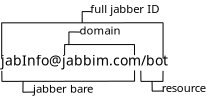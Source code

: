 <?xml version="1.0" encoding="UTF-8"?>
<dia:diagram xmlns:dia="http://www.lysator.liu.se/~alla/dia/">
  <dia:layer name="Background" visible="true" active="true">
    <dia:object type="Standard - Text" version="1" id="O0">
      <dia:attribute name="obj_pos">
        <dia:point val="37.1,16.8"/>
      </dia:attribute>
      <dia:attribute name="obj_bb">
        <dia:rectangle val="37.1,16.152;45.635,16.965"/>
      </dia:attribute>
      <dia:attribute name="text">
        <dia:composite type="text">
          <dia:attribute name="string">
            <dia:string>#jabInfo@jabbim.com/bot#</dia:string>
          </dia:attribute>
          <dia:attribute name="font">
            <dia:font family="sans" style="0" name="Helvetica"/>
          </dia:attribute>
          <dia:attribute name="height">
            <dia:real val="0.871"/>
          </dia:attribute>
          <dia:attribute name="pos">
            <dia:point val="37.1,16.8"/>
          </dia:attribute>
          <dia:attribute name="color">
            <dia:color val="#000000"/>
          </dia:attribute>
          <dia:attribute name="alignment">
            <dia:enum val="0"/>
          </dia:attribute>
        </dia:composite>
      </dia:attribute>
      <dia:attribute name="valign">
        <dia:enum val="3"/>
      </dia:attribute>
    </dia:object>
    <dia:object type="Standard - Line" version="0" id="O1">
      <dia:attribute name="obj_pos">
        <dia:point val="37.141,17.066"/>
      </dia:attribute>
      <dia:attribute name="obj_bb">
        <dia:rectangle val="37.126,17.05;37.161,17.609"/>
      </dia:attribute>
      <dia:attribute name="conn_endpoints">
        <dia:point val="37.141,17.066"/>
        <dia:point val="37.146,17.594"/>
      </dia:attribute>
      <dia:attribute name="numcp">
        <dia:int val="1"/>
      </dia:attribute>
      <dia:attribute name="line_width">
        <dia:real val="0.03"/>
      </dia:attribute>
    </dia:object>
    <dia:object type="Standard - Line" version="0" id="O2">
      <dia:attribute name="obj_pos">
        <dia:point val="43.777,17.044"/>
      </dia:attribute>
      <dia:attribute name="obj_bb">
        <dia:rectangle val="43.762,17.029;43.794,17.604"/>
      </dia:attribute>
      <dia:attribute name="conn_endpoints">
        <dia:point val="43.777,17.044"/>
        <dia:point val="43.779,17.589"/>
      </dia:attribute>
      <dia:attribute name="numcp">
        <dia:int val="1"/>
      </dia:attribute>
      <dia:attribute name="line_width">
        <dia:real val="0.03"/>
      </dia:attribute>
    </dia:object>
    <dia:object type="Standard - Line" version="0" id="O3">
      <dia:attribute name="obj_pos">
        <dia:point val="40.285,15.736"/>
      </dia:attribute>
      <dia:attribute name="obj_bb">
        <dia:rectangle val="40.262,15.721;40.3,16.29"/>
      </dia:attribute>
      <dia:attribute name="conn_endpoints">
        <dia:point val="40.285,15.736"/>
        <dia:point val="40.277,16.275"/>
      </dia:attribute>
      <dia:attribute name="numcp">
        <dia:int val="1"/>
      </dia:attribute>
      <dia:attribute name="line_width">
        <dia:real val="0.03"/>
      </dia:attribute>
    </dia:object>
    <dia:object type="Standard - Line" version="0" id="O4">
      <dia:attribute name="obj_pos">
        <dia:point val="43.773,15.74"/>
      </dia:attribute>
      <dia:attribute name="obj_bb">
        <dia:rectangle val="43.757,15.725;43.792,16.296"/>
      </dia:attribute>
      <dia:attribute name="conn_endpoints">
        <dia:point val="43.773,15.74"/>
        <dia:point val="43.777,16.281"/>
      </dia:attribute>
      <dia:attribute name="numcp">
        <dia:int val="1"/>
      </dia:attribute>
      <dia:attribute name="line_width">
        <dia:real val="0.03"/>
      </dia:attribute>
    </dia:object>
    <dia:object type="Standard - Line" version="0" id="O5">
      <dia:attribute name="obj_pos">
        <dia:point val="43.783,17.581"/>
      </dia:attribute>
      <dia:attribute name="obj_bb">
        <dia:rectangle val="37.126,17.566;43.798,17.606"/>
      </dia:attribute>
      <dia:attribute name="conn_endpoints">
        <dia:point val="43.783,17.581"/>
        <dia:point val="37.141,17.591"/>
      </dia:attribute>
      <dia:attribute name="numcp">
        <dia:int val="1"/>
      </dia:attribute>
      <dia:attribute name="line_width">
        <dia:real val="0.03"/>
      </dia:attribute>
    </dia:object>
    <dia:object type="Standard - Line" version="0" id="O6">
      <dia:attribute name="obj_pos">
        <dia:point val="38.203,17.591"/>
      </dia:attribute>
      <dia:attribute name="obj_bb">
        <dia:rectangle val="38.181,17.575;38.218,18.153"/>
      </dia:attribute>
      <dia:attribute name="conn_endpoints">
        <dia:point val="38.203,17.591"/>
        <dia:point val="38.196,18.137"/>
      </dia:attribute>
      <dia:attribute name="numcp">
        <dia:int val="1"/>
      </dia:attribute>
      <dia:attribute name="line_width">
        <dia:real val="0.03"/>
      </dia:attribute>
    </dia:object>
    <dia:object type="Standard - Line" version="0" id="O7">
      <dia:attribute name="obj_pos">
        <dia:point val="40.278,15.753"/>
      </dia:attribute>
      <dia:attribute name="obj_bb">
        <dia:rectangle val="40.263,15.735;43.792,15.768"/>
      </dia:attribute>
      <dia:attribute name="conn_endpoints">
        <dia:point val="40.278,15.753"/>
        <dia:point val="43.777,15.75"/>
      </dia:attribute>
      <dia:attribute name="numcp">
        <dia:int val="1"/>
      </dia:attribute>
      <dia:attribute name="line_width">
        <dia:real val="0.03"/>
      </dia:attribute>
    </dia:object>
    <dia:object type="Standard - Line" version="0" id="O8">
      <dia:attribute name="obj_pos">
        <dia:point val="40.497,15.116"/>
      </dia:attribute>
      <dia:attribute name="obj_bb">
        <dia:rectangle val="40.481,15.101;40.512,15.752"/>
      </dia:attribute>
      <dia:attribute name="conn_endpoints">
        <dia:point val="40.497,15.116"/>
        <dia:point val="40.496,15.738"/>
      </dia:attribute>
      <dia:attribute name="numcp">
        <dia:int val="1"/>
      </dia:attribute>
      <dia:attribute name="line_width">
        <dia:real val="0.03"/>
      </dia:attribute>
    </dia:object>
    <dia:object type="Standard - Text" version="1" id="O9">
      <dia:attribute name="obj_pos">
        <dia:point val="38.703,18.166"/>
      </dia:attribute>
      <dia:attribute name="obj_bb">
        <dia:rectangle val="38.703,17.641;41.951,18.301"/>
      </dia:attribute>
      <dia:attribute name="text">
        <dia:composite type="text">
          <dia:attribute name="string">
            <dia:string>#jabber bare#</dia:string>
          </dia:attribute>
          <dia:attribute name="font">
            <dia:font family="sans" style="0" name="Helvetica"/>
          </dia:attribute>
          <dia:attribute name="height">
            <dia:real val="0.706"/>
          </dia:attribute>
          <dia:attribute name="pos">
            <dia:point val="38.703,18.166"/>
          </dia:attribute>
          <dia:attribute name="color">
            <dia:color val="#000000"/>
          </dia:attribute>
          <dia:attribute name="alignment">
            <dia:enum val="0"/>
          </dia:attribute>
        </dia:composite>
      </dia:attribute>
      <dia:attribute name="valign">
        <dia:enum val="3"/>
      </dia:attribute>
    </dia:object>
    <dia:object type="Standard - Line" version="0" id="O10">
      <dia:attribute name="obj_pos">
        <dia:point val="44.647,18.078"/>
      </dia:attribute>
      <dia:attribute name="obj_bb">
        <dia:rectangle val="44.632,18.06;45.236,18.093"/>
      </dia:attribute>
      <dia:attribute name="conn_endpoints">
        <dia:point val="44.647,18.078"/>
        <dia:point val="45.221,18.075"/>
      </dia:attribute>
      <dia:attribute name="numcp">
        <dia:int val="1"/>
      </dia:attribute>
      <dia:attribute name="line_width">
        <dia:real val="0.03"/>
      </dia:attribute>
    </dia:object>
    <dia:object type="Standard - Line" version="0" id="O11">
      <dia:attribute name="obj_pos">
        <dia:point val="40.491,15.12"/>
      </dia:attribute>
      <dia:attribute name="obj_bb">
        <dia:rectangle val="40.476,15.105;41.067,15.14"/>
      </dia:attribute>
      <dia:attribute name="conn_endpoints">
        <dia:point val="40.491,15.12"/>
        <dia:point val="41.052,15.125"/>
      </dia:attribute>
      <dia:attribute name="numcp">
        <dia:int val="1"/>
      </dia:attribute>
      <dia:attribute name="line_width">
        <dia:real val="0.03"/>
      </dia:attribute>
    </dia:object>
    <dia:object type="Standard - Text" version="1" id="O12">
      <dia:attribute name="obj_pos">
        <dia:point val="41.028,15.247"/>
      </dia:attribute>
      <dia:attribute name="obj_bb">
        <dia:rectangle val="41.028,14.722;43.141,15.382"/>
      </dia:attribute>
      <dia:attribute name="text">
        <dia:composite type="text">
          <dia:attribute name="string">
            <dia:string>#domain#</dia:string>
          </dia:attribute>
          <dia:attribute name="font">
            <dia:font family="sans" style="0" name="Helvetica"/>
          </dia:attribute>
          <dia:attribute name="height">
            <dia:real val="0.706"/>
          </dia:attribute>
          <dia:attribute name="pos">
            <dia:point val="41.028,15.247"/>
          </dia:attribute>
          <dia:attribute name="color">
            <dia:color val="#000000"/>
          </dia:attribute>
          <dia:attribute name="alignment">
            <dia:enum val="0"/>
          </dia:attribute>
        </dia:composite>
      </dia:attribute>
      <dia:attribute name="valign">
        <dia:enum val="3"/>
      </dia:attribute>
    </dia:object>
    <dia:object type="Standard - Line" version="0" id="O13">
      <dia:attribute name="obj_pos">
        <dia:point val="44.09,17.056"/>
      </dia:attribute>
      <dia:attribute name="obj_bb">
        <dia:rectangle val="44.074,17.041;44.113,17.61"/>
      </dia:attribute>
      <dia:attribute name="conn_endpoints">
        <dia:point val="44.09,17.056"/>
        <dia:point val="44.097,17.595"/>
      </dia:attribute>
      <dia:attribute name="numcp">
        <dia:int val="1"/>
      </dia:attribute>
      <dia:attribute name="line_width">
        <dia:real val="0.03"/>
      </dia:attribute>
    </dia:object>
    <dia:object type="Standard - Line" version="0" id="O14">
      <dia:attribute name="obj_pos">
        <dia:point val="45.202,17.062"/>
      </dia:attribute>
      <dia:attribute name="obj_bb">
        <dia:rectangle val="45.182,17.047;45.217,17.608"/>
      </dia:attribute>
      <dia:attribute name="conn_endpoints">
        <dia:point val="45.202,17.062"/>
        <dia:point val="45.197,17.592"/>
      </dia:attribute>
      <dia:attribute name="numcp">
        <dia:int val="1"/>
      </dia:attribute>
      <dia:attribute name="line_width">
        <dia:real val="0.03"/>
      </dia:attribute>
    </dia:object>
    <dia:object type="Standard - Line" version="0" id="O15">
      <dia:attribute name="obj_pos">
        <dia:point val="44.097,17.591"/>
      </dia:attribute>
      <dia:attribute name="obj_bb">
        <dia:rectangle val="44.082,17.576;45.224,17.606"/>
      </dia:attribute>
      <dia:attribute name="conn_endpoints">
        <dia:point val="44.097,17.591"/>
        <dia:point val="45.209,17.591"/>
      </dia:attribute>
      <dia:attribute name="numcp">
        <dia:int val="1"/>
      </dia:attribute>
      <dia:attribute name="line_width">
        <dia:real val="0.03"/>
      </dia:attribute>
    </dia:object>
    <dia:object type="Standard - Line" version="0" id="O16">
      <dia:attribute name="obj_pos">
        <dia:point val="44.653,17.591"/>
      </dia:attribute>
      <dia:attribute name="obj_bb">
        <dia:rectangle val="44.638,17.575;44.675,18.093"/>
      </dia:attribute>
      <dia:attribute name="conn_endpoints">
        <dia:point val="44.653,17.591"/>
        <dia:point val="44.66,18.078"/>
      </dia:attribute>
      <dia:attribute name="numcp">
        <dia:int val="1"/>
      </dia:attribute>
      <dia:attribute name="line_width">
        <dia:real val="0.03"/>
      </dia:attribute>
      <dia:connections>
        <dia:connection handle="0" to="O15" connection="0"/>
      </dia:connections>
    </dia:object>
    <dia:object type="Standard - Text" version="1" id="O17">
      <dia:attribute name="obj_pos">
        <dia:point val="45.135,18.128"/>
      </dia:attribute>
      <dia:attribute name="obj_bb">
        <dia:rectangle val="45.135,17.603;47.577,18.263"/>
      </dia:attribute>
      <dia:attribute name="text">
        <dia:composite type="text">
          <dia:attribute name="string">
            <dia:string>#resource#</dia:string>
          </dia:attribute>
          <dia:attribute name="font">
            <dia:font family="sans" style="0" name="Helvetica"/>
          </dia:attribute>
          <dia:attribute name="height">
            <dia:real val="0.706"/>
          </dia:attribute>
          <dia:attribute name="pos">
            <dia:point val="45.135,18.128"/>
          </dia:attribute>
          <dia:attribute name="color">
            <dia:color val="#000000"/>
          </dia:attribute>
          <dia:attribute name="alignment">
            <dia:enum val="0"/>
          </dia:attribute>
        </dia:composite>
      </dia:attribute>
      <dia:attribute name="valign">
        <dia:enum val="3"/>
      </dia:attribute>
    </dia:object>
    <dia:object type="Standard - Line" version="0" id="O18">
      <dia:attribute name="obj_pos">
        <dia:point val="38.191,18.132"/>
      </dia:attribute>
      <dia:attribute name="obj_bb">
        <dia:rectangle val="38.176,18.11;38.767,18.148"/>
      </dia:attribute>
      <dia:attribute name="conn_endpoints">
        <dia:point val="38.191,18.132"/>
        <dia:point val="38.752,18.125"/>
      </dia:attribute>
      <dia:attribute name="numcp">
        <dia:int val="1"/>
      </dia:attribute>
      <dia:attribute name="line_width">
        <dia:real val="0.03"/>
      </dia:attribute>
    </dia:object>
    <dia:object type="Standard - Line" version="0" id="O19">
      <dia:attribute name="obj_pos">
        <dia:point val="37.135,16.466"/>
      </dia:attribute>
      <dia:attribute name="obj_bb">
        <dia:rectangle val="37.12,14.651;37.15,16.481"/>
      </dia:attribute>
      <dia:attribute name="conn_endpoints">
        <dia:point val="37.135,16.466"/>
        <dia:point val="37.135,14.666"/>
      </dia:attribute>
      <dia:attribute name="numcp">
        <dia:int val="1"/>
      </dia:attribute>
      <dia:attribute name="line_width">
        <dia:real val="0.03"/>
      </dia:attribute>
    </dia:object>
    <dia:object type="Standard - Line" version="0" id="O20">
      <dia:attribute name="obj_pos">
        <dia:point val="45.203,16.451"/>
      </dia:attribute>
      <dia:attribute name="obj_bb">
        <dia:rectangle val="45.188,14.636;45.218,16.466"/>
      </dia:attribute>
      <dia:attribute name="conn_endpoints">
        <dia:point val="45.203,16.451"/>
        <dia:point val="45.203,14.651"/>
      </dia:attribute>
      <dia:attribute name="numcp">
        <dia:int val="1"/>
      </dia:attribute>
      <dia:attribute name="line_width">
        <dia:real val="0.03"/>
      </dia:attribute>
    </dia:object>
    <dia:object type="Standard - Line" version="0" id="O21">
      <dia:attribute name="obj_pos">
        <dia:point val="45.196,14.662"/>
      </dia:attribute>
      <dia:attribute name="obj_bb">
        <dia:rectangle val="37.107,14.648;45.211,14.681"/>
      </dia:attribute>
      <dia:attribute name="conn_endpoints">
        <dia:point val="45.196,14.662"/>
        <dia:point val="37.122,14.666"/>
      </dia:attribute>
      <dia:attribute name="numcp">
        <dia:int val="1"/>
      </dia:attribute>
      <dia:attribute name="line_width">
        <dia:real val="0.03"/>
      </dia:attribute>
    </dia:object>
    <dia:object type="Standard - Line" version="0" id="O22">
      <dia:attribute name="obj_pos">
        <dia:point val="41.158,14.106"/>
      </dia:attribute>
      <dia:attribute name="obj_bb">
        <dia:rectangle val="41.143,14.091;41.174,14.679"/>
      </dia:attribute>
      <dia:attribute name="conn_endpoints">
        <dia:point val="41.158,14.106"/>
        <dia:point val="41.159,14.664"/>
      </dia:attribute>
      <dia:attribute name="numcp">
        <dia:int val="1"/>
      </dia:attribute>
      <dia:attribute name="line_width">
        <dia:real val="0.03"/>
      </dia:attribute>
      <dia:connections>
        <dia:connection handle="1" to="O21" connection="0"/>
      </dia:connections>
    </dia:object>
    <dia:object type="Standard - Line" version="0" id="O23">
      <dia:attribute name="obj_pos">
        <dia:point val="41.147,14.103"/>
      </dia:attribute>
      <dia:attribute name="obj_bb">
        <dia:rectangle val="41.132,14.088;41.642,14.118"/>
      </dia:attribute>
      <dia:attribute name="conn_endpoints">
        <dia:point val="41.147,14.103"/>
        <dia:point val="41.627,14.103"/>
      </dia:attribute>
      <dia:attribute name="numcp">
        <dia:int val="1"/>
      </dia:attribute>
      <dia:attribute name="line_width">
        <dia:real val="0.03"/>
      </dia:attribute>
    </dia:object>
    <dia:object type="Standard - Text" version="1" id="O24">
      <dia:attribute name="obj_pos">
        <dia:point val="41.566,14.178"/>
      </dia:attribute>
      <dia:attribute name="obj_bb">
        <dia:rectangle val="41.566,13.653;45.196,14.313"/>
      </dia:attribute>
      <dia:attribute name="text">
        <dia:composite type="text">
          <dia:attribute name="string">
            <dia:string>#full jabber ID#</dia:string>
          </dia:attribute>
          <dia:attribute name="font">
            <dia:font family="sans" style="0" name="Helvetica"/>
          </dia:attribute>
          <dia:attribute name="height">
            <dia:real val="0.706"/>
          </dia:attribute>
          <dia:attribute name="pos">
            <dia:point val="41.566,14.178"/>
          </dia:attribute>
          <dia:attribute name="color">
            <dia:color val="#000000"/>
          </dia:attribute>
          <dia:attribute name="alignment">
            <dia:enum val="0"/>
          </dia:attribute>
        </dia:composite>
      </dia:attribute>
      <dia:attribute name="valign">
        <dia:enum val="3"/>
      </dia:attribute>
    </dia:object>
  </dia:layer>
</dia:diagram>
